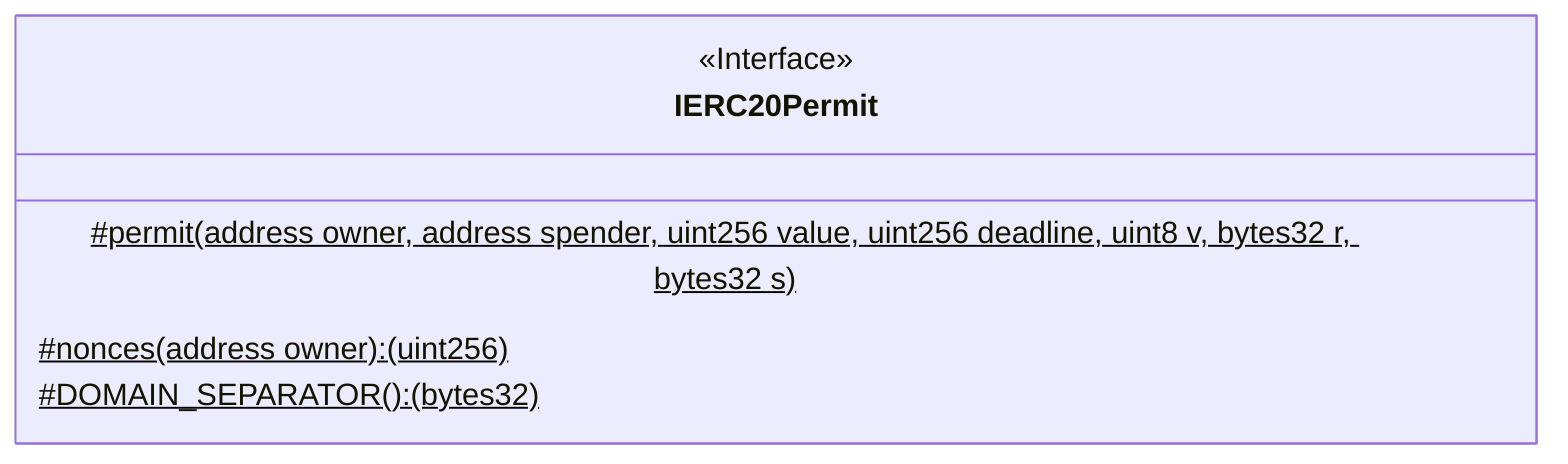 classDiagram
  %% 2113:1689:0
  class IERC20Permit {
    <<Interface>>
    #permit(address owner, address spender, uint256 value, uint256 deadline, uint8 v, bytes32 r, bytes32 s)$
    #nonces(address owner): (uint256)$
    #DOMAIN_SEPARATOR(): (bytes32)$
  }